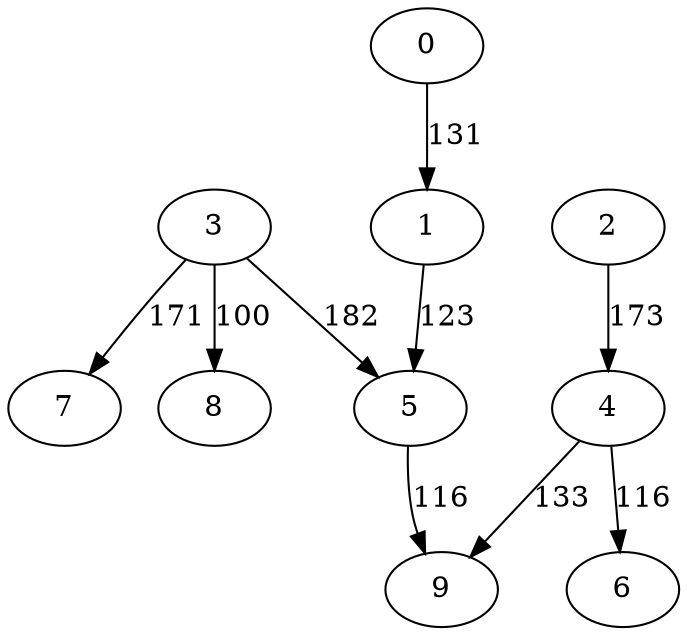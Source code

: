 digraph example{
3 -> 8[label= "100"];
4 -> 6[label= "116"];
5 -> 9[label= "116"];
1 -> 5[label= "123"];
0 -> 1[label= "131"];
4 -> 9[label= "133"];
3 -> 7[label= "171"];
2 -> 4[label= "173"];
3 -> 5[label= "182"];
}

